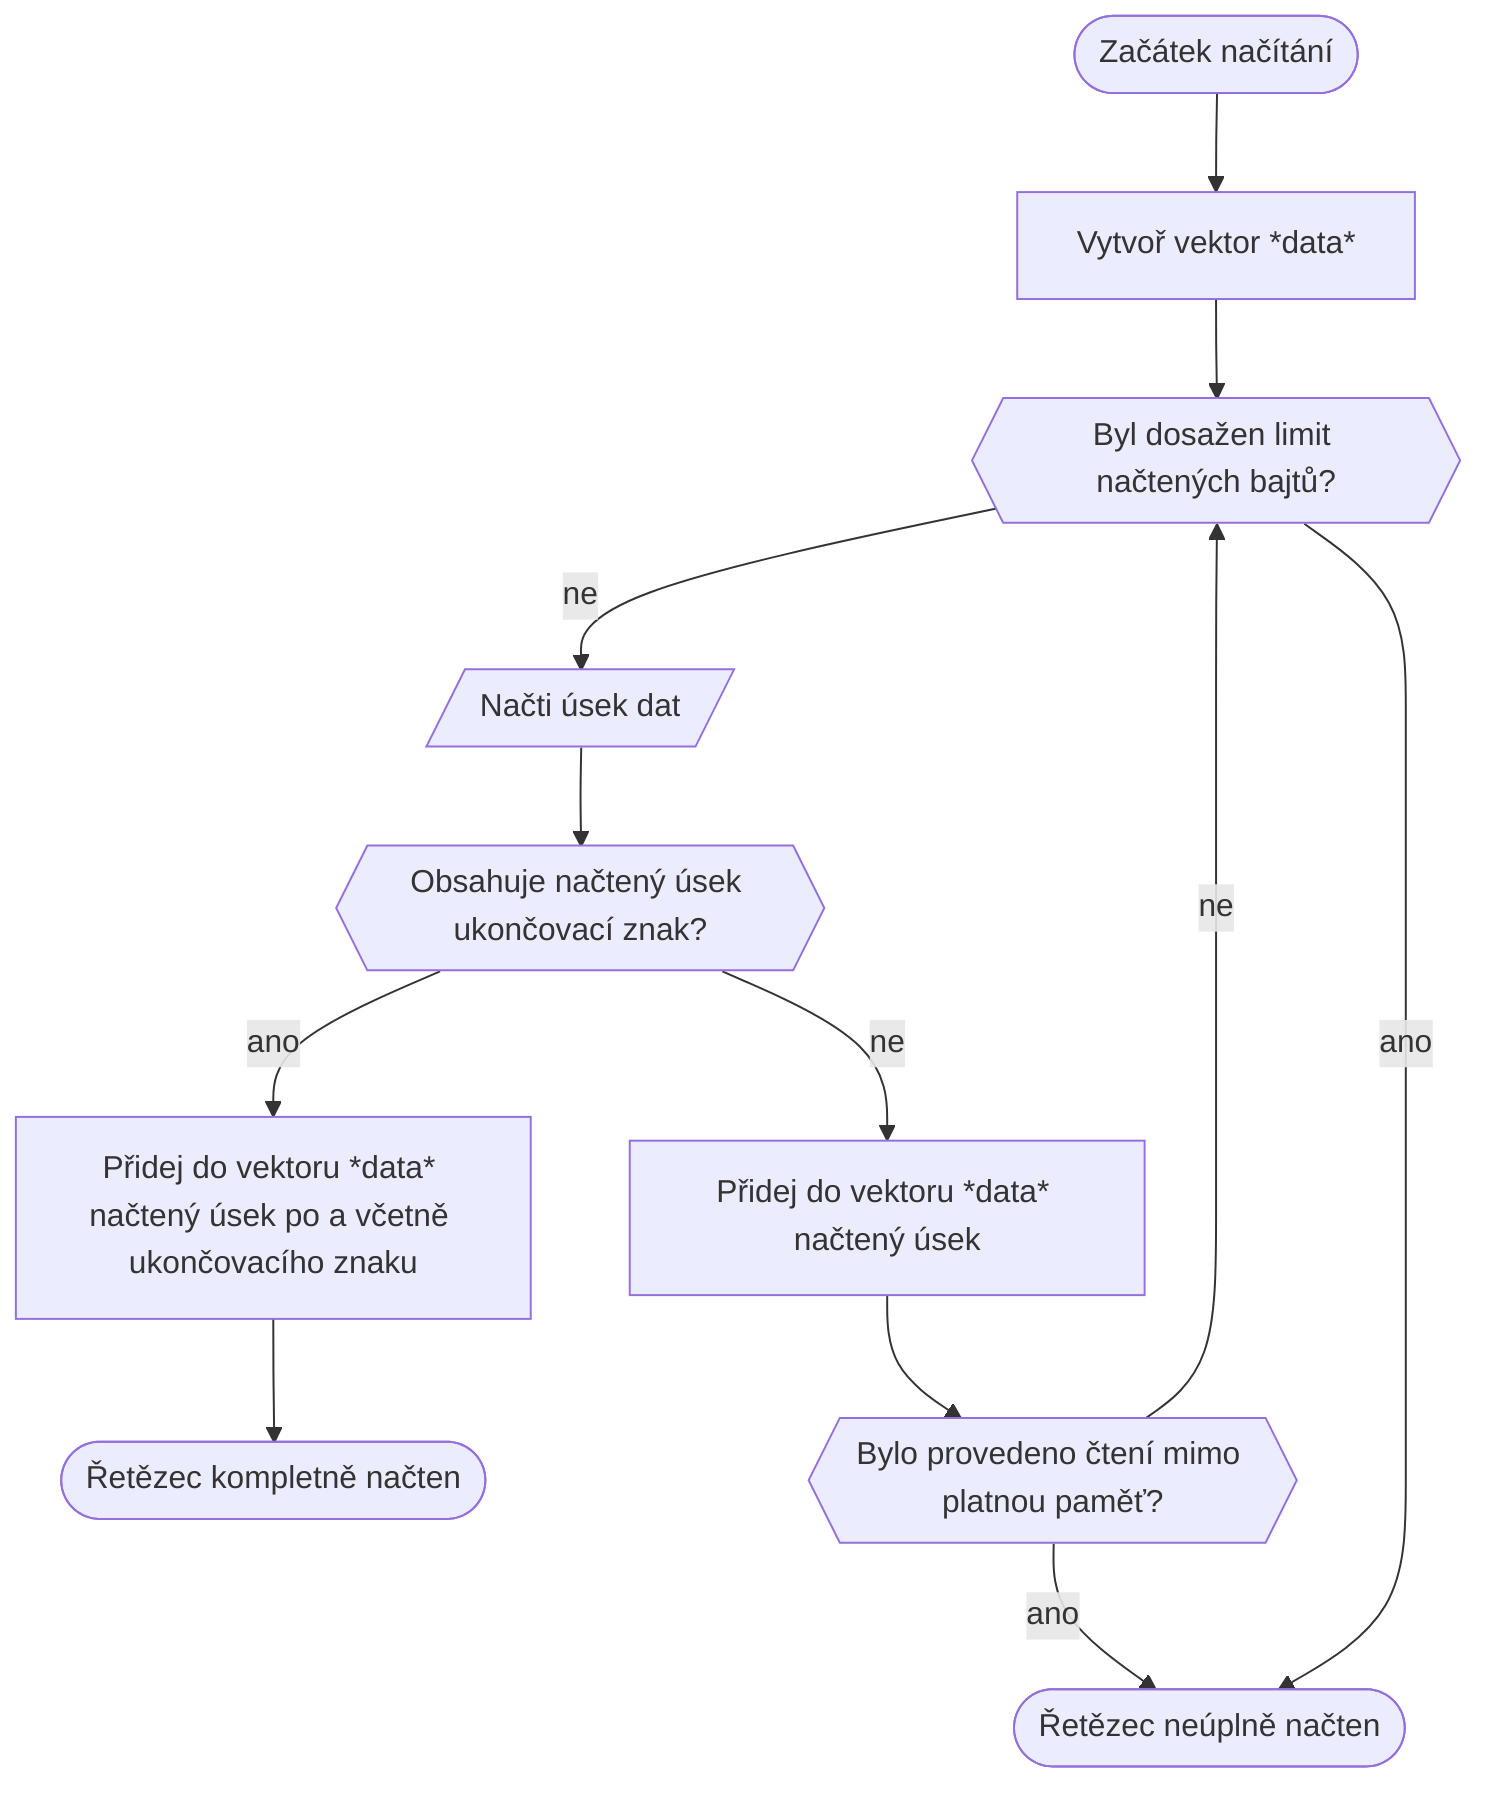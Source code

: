flowchart TD
    start([Začátek načítání])
    end_success([Řetězec kompletně načten])
    end_error([Řetězec neúplně načten])
    start --> create_vec[Vytvoř vektor *data*]
    create_vec --> is_loaded{{Byl dosažen limit načtených bajtů?}}

    is_loaded -- ne --> load[/Načti úsek dat/]
    load --> has_zero{{Obsahuje načtený úsek ukončovací znak?}}
    has_zero -- ano --> add_upto[Přidej do vektoru *data* načtený úsek po a včetně ukončovacího znaku]
    add_upto --> end_success

    has_zero -- ne --> add_data[Přidej do vektoru *data* načtený úsek]
    add_data --> touched_invalid{{Bylo provedeno čtení mimo platnou paměť?}}
    touched_invalid -- ano --> end_error
    touched_invalid -- ne --> is_loaded

    is_loaded -- ano --> end_error